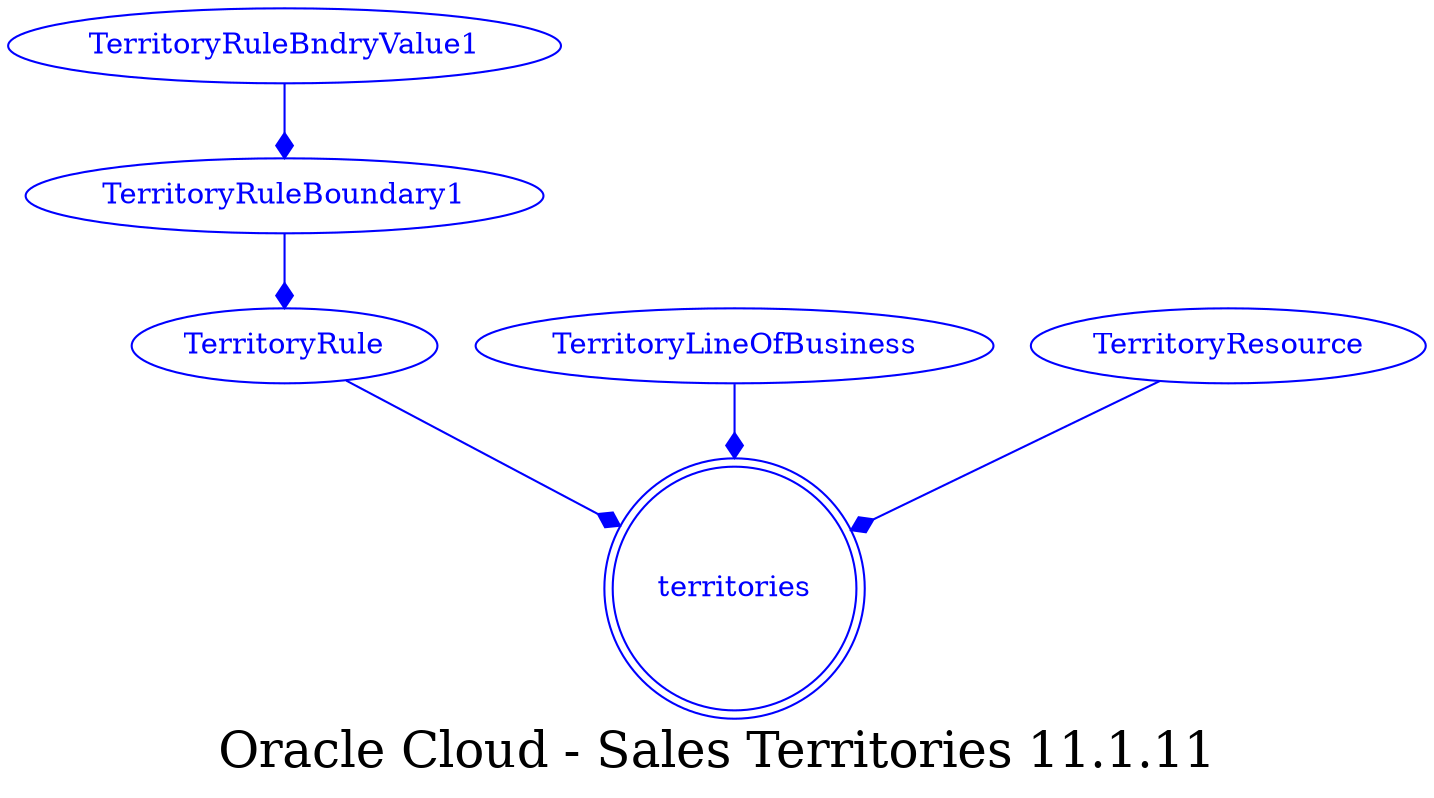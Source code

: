 digraph LexiconGraph {
graph[label="Oracle Cloud - Sales Territories 11.1.11", fontsize=24]
splines=true
"territories" [color=blue, fontcolor=blue, shape=doublecircle]
"TerritoryRule" -> "territories" [color=blue, fontcolor=blue, arrowhead=diamond, arrowtail=none]
"TerritoryRule" [color=blue, fontcolor=blue, shape=ellipse]
"TerritoryRuleBoundary1" -> "TerritoryRule" [color=blue, fontcolor=blue, arrowhead=diamond, arrowtail=none]
"TerritoryRuleBoundary1" [color=blue, fontcolor=blue, shape=ellipse]
"TerritoryRuleBndryValue1" -> "TerritoryRuleBoundary1" [color=blue, fontcolor=blue, arrowhead=diamond, arrowtail=none]
"TerritoryRuleBndryValue1" [color=blue, fontcolor=blue, shape=ellipse]
"TerritoryLineOfBusiness" -> "territories" [color=blue, fontcolor=blue, arrowhead=diamond, arrowtail=none]
"TerritoryLineOfBusiness" [color=blue, fontcolor=blue, shape=ellipse]
"TerritoryResource" -> "territories" [color=blue, fontcolor=blue, arrowhead=diamond, arrowtail=none]
"TerritoryResource" [color=blue, fontcolor=blue, shape=ellipse]
}

